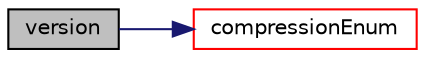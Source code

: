 digraph "version"
{
  bgcolor="transparent";
  edge [fontname="Helvetica",fontsize="10",labelfontname="Helvetica",labelfontsize="10"];
  node [fontname="Helvetica",fontsize="10",shape=record];
  rankdir="LR";
  Node1 [label="version",height=0.2,width=0.4,color="black", fillcolor="grey75", style="filled", fontcolor="black"];
  Node1 -> Node2 [color="midnightblue",fontsize="10",style="solid",fontname="Helvetica"];
  Node2 [label="compressionEnum",height=0.2,width=0.4,color="red",URL="$a01185.html#af210ddb71f4235fd1d2233e1f7e49bab",tooltip="Return compression of given compression name. "];
}
